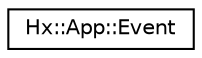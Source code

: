 digraph "Graphical Class Hierarchy"
{
  edge [fontname="Helvetica",fontsize="10",labelfontname="Helvetica",labelfontsize="10"];
  node [fontname="Helvetica",fontsize="10",shape=record];
  rankdir="LR";
  Node0 [label="Hx::App::Event",height=0.2,width=0.4,color="black", fillcolor="white", style="filled",URL="$structHx_1_1App_1_1Event.html"];
}
